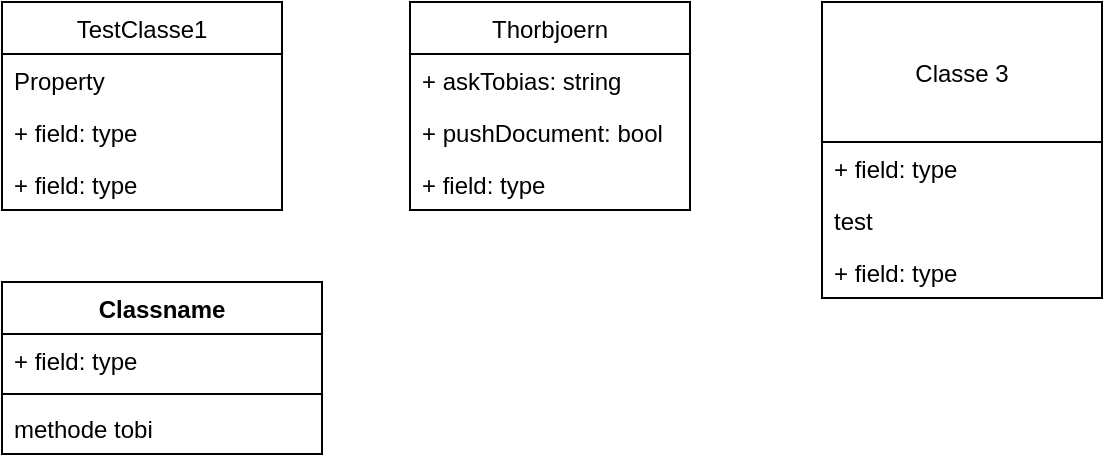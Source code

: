<mxfile version="20.8.10" type="github">
  <diagram id="SZAIU_QNExe4dQo9l9S1" name="Seite-1">
    <mxGraphModel dx="1434" dy="764" grid="1" gridSize="10" guides="1" tooltips="1" connect="1" arrows="1" fold="1" page="1" pageScale="1" pageWidth="827" pageHeight="1169" math="0" shadow="0">
      <root>
        <mxCell id="0" />
        <mxCell id="1" parent="0" />
        <mxCell id="H9qytzf7jFcCI8T3JDFF-1" value="TestClasse1" style="swimlane;fontStyle=0;childLayout=stackLayout;horizontal=1;startSize=26;fillColor=none;horizontalStack=0;resizeParent=1;resizeParentMax=0;resizeLast=0;collapsible=1;marginBottom=0;" parent="1" vertex="1">
          <mxGeometry x="140" y="130" width="140" height="104" as="geometry" />
        </mxCell>
        <mxCell id="H9qytzf7jFcCI8T3JDFF-2" value="Property" style="text;strokeColor=none;fillColor=none;align=left;verticalAlign=top;spacingLeft=4;spacingRight=4;overflow=hidden;rotatable=0;points=[[0,0.5],[1,0.5]];portConstraint=eastwest;" parent="H9qytzf7jFcCI8T3JDFF-1" vertex="1">
          <mxGeometry y="26" width="140" height="26" as="geometry" />
        </mxCell>
        <mxCell id="H9qytzf7jFcCI8T3JDFF-3" value="+ field: type" style="text;strokeColor=none;fillColor=none;align=left;verticalAlign=top;spacingLeft=4;spacingRight=4;overflow=hidden;rotatable=0;points=[[0,0.5],[1,0.5]];portConstraint=eastwest;" parent="H9qytzf7jFcCI8T3JDFF-1" vertex="1">
          <mxGeometry y="52" width="140" height="26" as="geometry" />
        </mxCell>
        <mxCell id="H9qytzf7jFcCI8T3JDFF-4" value="+ field: type" style="text;strokeColor=none;fillColor=none;align=left;verticalAlign=top;spacingLeft=4;spacingRight=4;overflow=hidden;rotatable=0;points=[[0,0.5],[1,0.5]];portConstraint=eastwest;" parent="H9qytzf7jFcCI8T3JDFF-1" vertex="1">
          <mxGeometry y="78" width="140" height="26" as="geometry" />
        </mxCell>
        <mxCell id="H9qytzf7jFcCI8T3JDFF-5" value="Thorbjoern" style="swimlane;fontStyle=0;childLayout=stackLayout;horizontal=1;startSize=26;fillColor=none;horizontalStack=0;resizeParent=1;resizeParentMax=0;resizeLast=0;collapsible=1;marginBottom=0;" parent="1" vertex="1">
          <mxGeometry x="344" y="130" width="140" height="104" as="geometry" />
        </mxCell>
        <mxCell id="H9qytzf7jFcCI8T3JDFF-6" value="+ askTobias: string" style="text;strokeColor=none;fillColor=none;align=left;verticalAlign=top;spacingLeft=4;spacingRight=4;overflow=hidden;rotatable=0;points=[[0,0.5],[1,0.5]];portConstraint=eastwest;" parent="H9qytzf7jFcCI8T3JDFF-5" vertex="1">
          <mxGeometry y="26" width="140" height="26" as="geometry" />
        </mxCell>
        <mxCell id="H9qytzf7jFcCI8T3JDFF-7" value="+ pushDocument: bool" style="text;strokeColor=none;fillColor=none;align=left;verticalAlign=top;spacingLeft=4;spacingRight=4;overflow=hidden;rotatable=0;points=[[0,0.5],[1,0.5]];portConstraint=eastwest;" parent="H9qytzf7jFcCI8T3JDFF-5" vertex="1">
          <mxGeometry y="52" width="140" height="26" as="geometry" />
        </mxCell>
        <mxCell id="H9qytzf7jFcCI8T3JDFF-8" value="+ field: type" style="text;strokeColor=none;fillColor=none;align=left;verticalAlign=top;spacingLeft=4;spacingRight=4;overflow=hidden;rotatable=0;points=[[0,0.5],[1,0.5]];portConstraint=eastwest;" parent="H9qytzf7jFcCI8T3JDFF-5" vertex="1">
          <mxGeometry y="78" width="140" height="26" as="geometry" />
        </mxCell>
        <mxCell id="H9qytzf7jFcCI8T3JDFF-9" value="Classe 3" style="swimlane;fontStyle=0;childLayout=stackLayout;horizontal=1;startSize=70;fillColor=none;horizontalStack=0;resizeParent=1;resizeParentMax=0;resizeLast=0;collapsible=1;marginBottom=0;" parent="1" vertex="1">
          <mxGeometry x="550" y="130" width="140" height="148" as="geometry" />
        </mxCell>
        <mxCell id="H9qytzf7jFcCI8T3JDFF-10" value="+ field: type" style="text;strokeColor=none;fillColor=none;align=left;verticalAlign=top;spacingLeft=4;spacingRight=4;overflow=hidden;rotatable=0;points=[[0,0.5],[1,0.5]];portConstraint=eastwest;" parent="H9qytzf7jFcCI8T3JDFF-9" vertex="1">
          <mxGeometry y="70" width="140" height="26" as="geometry" />
        </mxCell>
        <mxCell id="H9qytzf7jFcCI8T3JDFF-11" value="test" style="text;strokeColor=none;fillColor=none;align=left;verticalAlign=top;spacingLeft=4;spacingRight=4;overflow=hidden;rotatable=0;points=[[0,0.5],[1,0.5]];portConstraint=eastwest;" parent="H9qytzf7jFcCI8T3JDFF-9" vertex="1">
          <mxGeometry y="96" width="140" height="26" as="geometry" />
        </mxCell>
        <mxCell id="H9qytzf7jFcCI8T3JDFF-12" value="+ field: type" style="text;strokeColor=none;fillColor=none;align=left;verticalAlign=top;spacingLeft=4;spacingRight=4;overflow=hidden;rotatable=0;points=[[0,0.5],[1,0.5]];portConstraint=eastwest;" parent="H9qytzf7jFcCI8T3JDFF-9" vertex="1">
          <mxGeometry y="122" width="140" height="26" as="geometry" />
        </mxCell>
        <mxCell id="H9qytzf7jFcCI8T3JDFF-13" value="Classname" style="swimlane;fontStyle=1;align=center;verticalAlign=top;childLayout=stackLayout;horizontal=1;startSize=26;horizontalStack=0;resizeParent=1;resizeParentMax=0;resizeLast=0;collapsible=1;marginBottom=0;" vertex="1" parent="1">
          <mxGeometry x="140" y="270" width="160" height="86" as="geometry" />
        </mxCell>
        <mxCell id="H9qytzf7jFcCI8T3JDFF-14" value="+ field: type" style="text;strokeColor=none;fillColor=none;align=left;verticalAlign=top;spacingLeft=4;spacingRight=4;overflow=hidden;rotatable=0;points=[[0,0.5],[1,0.5]];portConstraint=eastwest;" vertex="1" parent="H9qytzf7jFcCI8T3JDFF-13">
          <mxGeometry y="26" width="160" height="26" as="geometry" />
        </mxCell>
        <mxCell id="H9qytzf7jFcCI8T3JDFF-15" value="" style="line;strokeWidth=1;fillColor=none;align=left;verticalAlign=middle;spacingTop=-1;spacingLeft=3;spacingRight=3;rotatable=0;labelPosition=right;points=[];portConstraint=eastwest;strokeColor=inherit;" vertex="1" parent="H9qytzf7jFcCI8T3JDFF-13">
          <mxGeometry y="52" width="160" height="8" as="geometry" />
        </mxCell>
        <mxCell id="H9qytzf7jFcCI8T3JDFF-16" value="methode tobi" style="text;strokeColor=none;fillColor=none;align=left;verticalAlign=top;spacingLeft=4;spacingRight=4;overflow=hidden;rotatable=0;points=[[0,0.5],[1,0.5]];portConstraint=eastwest;" vertex="1" parent="H9qytzf7jFcCI8T3JDFF-13">
          <mxGeometry y="60" width="160" height="26" as="geometry" />
        </mxCell>
      </root>
    </mxGraphModel>
  </diagram>
</mxfile>
